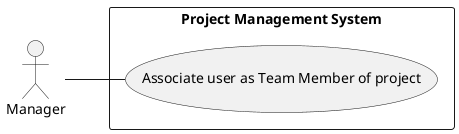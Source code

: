 @startuml
left to right direction

"Manager"

rectangle "Project Management System"{
"Manager" -- (Associate user as Team Member of project)
}

@enduml